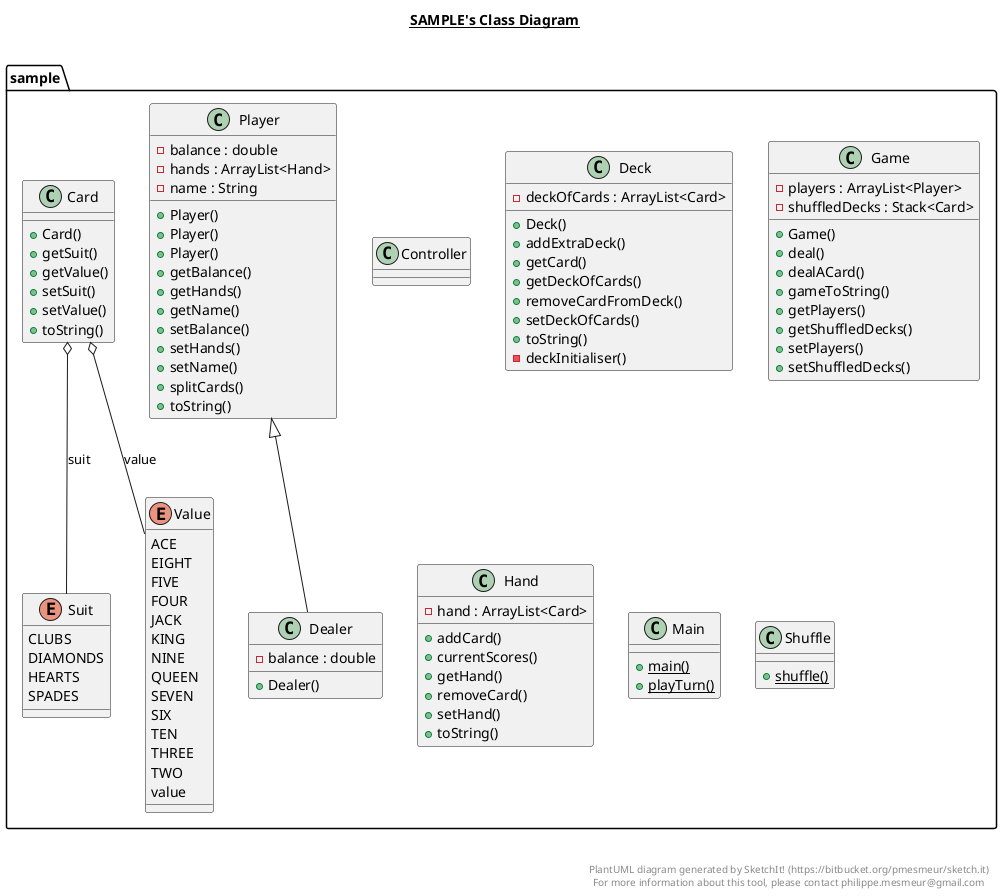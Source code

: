 @startuml

title __SAMPLE's Class Diagram__\n

  namespace sample {
    class sample.Card {
        + Card()
        + getSuit()
        + getValue()
        + setSuit()
        + setValue()
        + toString()
    }
  }
  

  namespace sample {
    class sample.Controller {
    }
  }
  

  namespace sample {
    class sample.Dealer {
        - balance : double
        + Dealer()
    }
  }
  

  namespace sample {
    class sample.Deck {
        - deckOfCards : ArrayList<Card>
        + Deck()
        + addExtraDeck()
        + getCard()
        + getDeckOfCards()
        + removeCardFromDeck()
        + setDeckOfCards()
        + toString()
        - deckInitialiser()
    }
  }
  

  namespace sample {
    class sample.Game {
        - players : ArrayList<Player>
        - shuffledDecks : Stack<Card>
        + Game()
        + deal()
        + dealACard()
        + gameToString()
        + getPlayers()
        + getShuffledDecks()
        + setPlayers()
        + setShuffledDecks()
    }
  }
  

  namespace sample {
    class sample.Hand {
        - hand : ArrayList<Card>
        + addCard()
        + currentScores()
        + getHand()
        + removeCard()
        + setHand()
        + toString()
    }
  }
  

  namespace sample {
    class sample.Main {
        {static} + main()
        {static} + playTurn()
    }
  }
  

  namespace sample {
    class sample.Player {
        - balance : double
        - hands : ArrayList<Hand>
        - name : String
        + Player()
        + Player()
        + Player()
        + getBalance()
        + getHands()
        + getName()
        + setBalance()
        + setHands()
        + setName()
        + splitCards()
        + toString()
    }
  }
  

  namespace sample {
    class sample.Shuffle {
        {static} + shuffle()
    }
  }
  

  namespace sample {
    enum Suit {
      CLUBS
      DIAMONDS
      HEARTS
      SPADES
    }
  }
  

  namespace sample {
    enum Value {
      ACE
      EIGHT
      FIVE
      FOUR
      JACK
      KING
      NINE
      QUEEN
      SEVEN
      SIX
      TEN
      THREE
      TWO
      value
    }
  }
  

  sample.Card o-- sample.Suit : suit
  sample.Card o-- sample.Value : value
  sample.Dealer -up-|> sample.Player


right footer


PlantUML diagram generated by SketchIt! (https://bitbucket.org/pmesmeur/sketch.it)
For more information about this tool, please contact philippe.mesmeur@gmail.com
endfooter

@enduml
